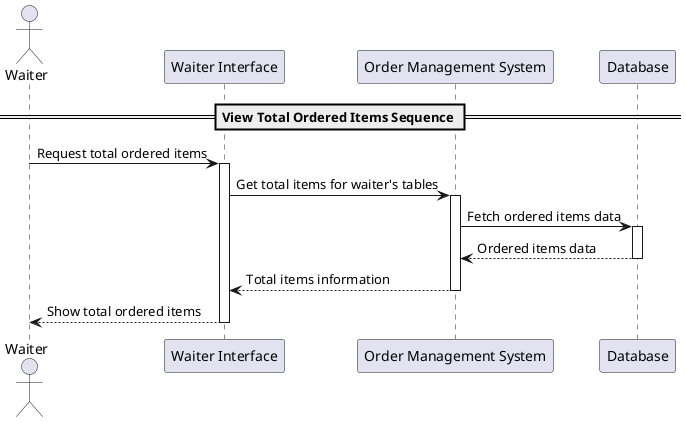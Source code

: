 @startuml
actor Waiter
participant "Waiter Interface" as WI
participant "Order Management System" as OMS
participant "Database" as DB

== View Total Ordered Items Sequence ==

Waiter -> WI: Request total ordered items
activate WI
WI -> OMS: Get total items for waiter's tables
activate OMS
OMS -> DB: Fetch ordered items data
activate DB
DB --> OMS: Ordered items data
deactivate DB
OMS --> WI: Total items information
deactivate OMS
WI --> Waiter: Show total ordered items
deactivate WI

@enduml